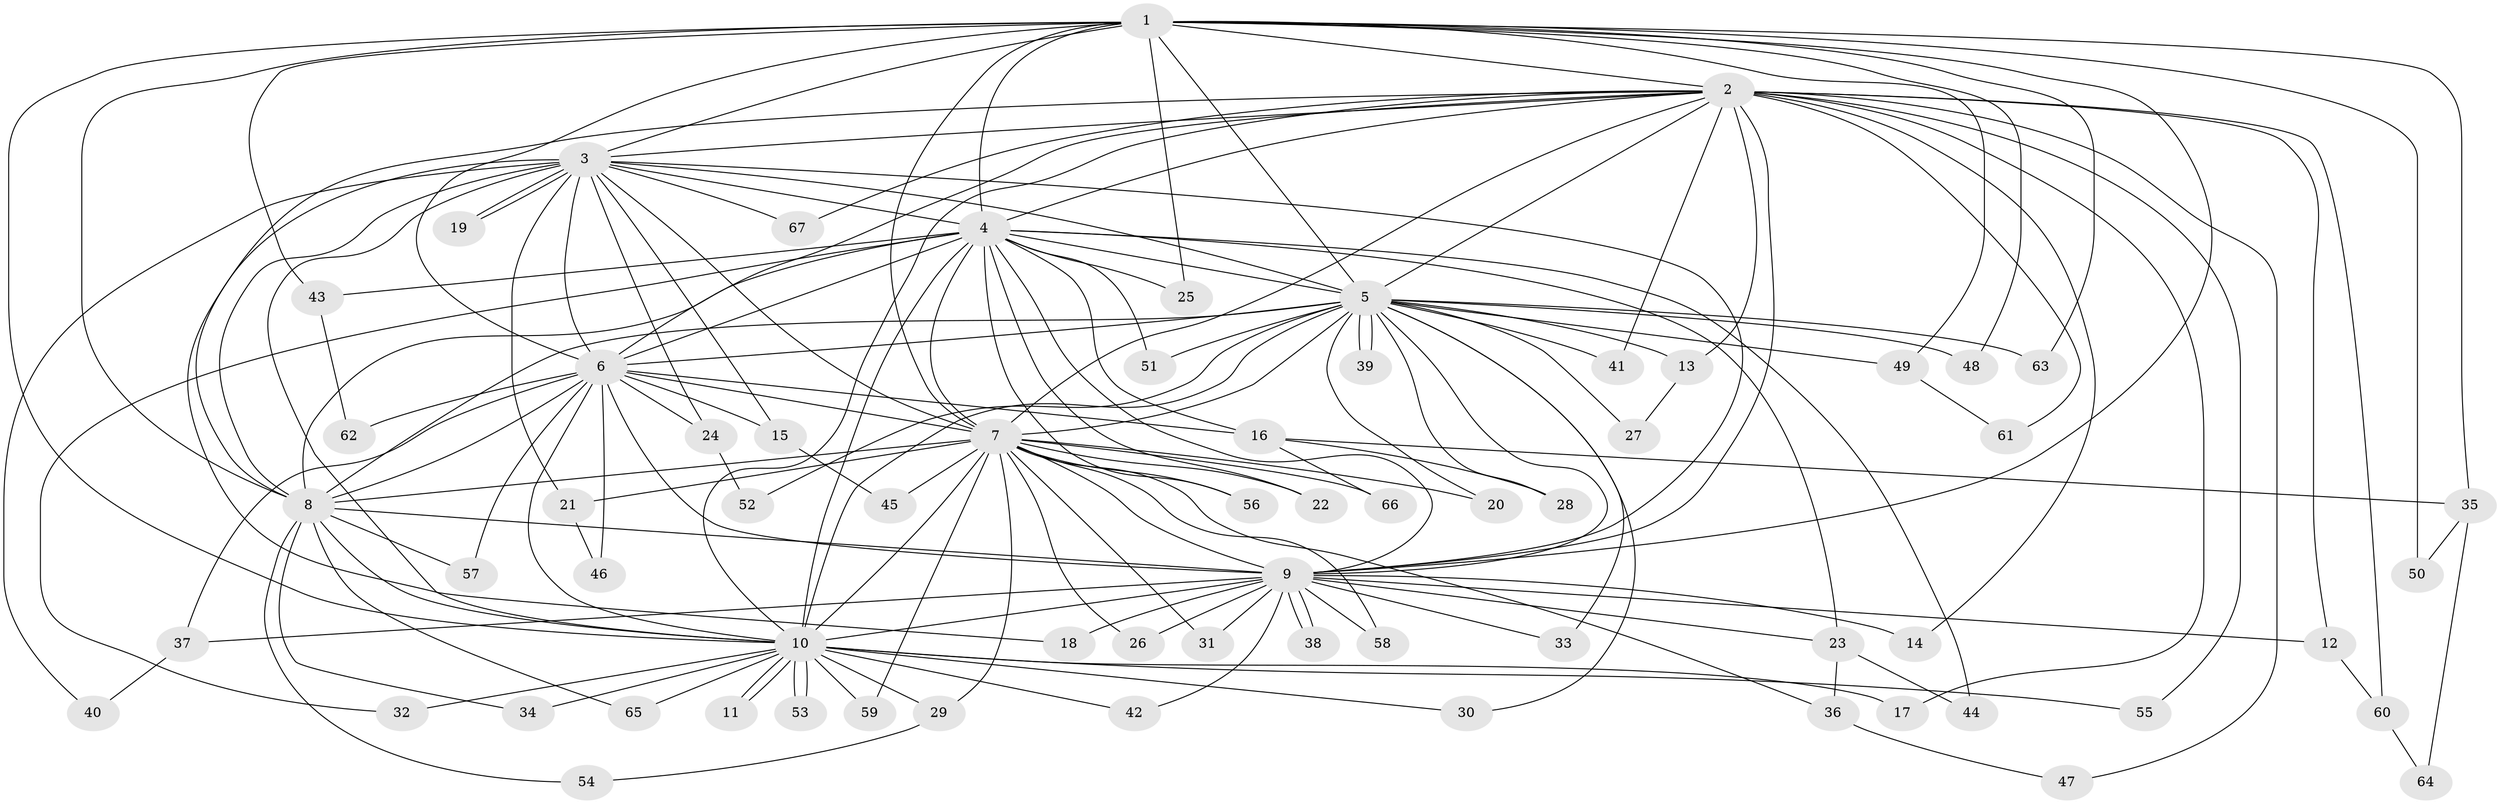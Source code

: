 // Generated by graph-tools (version 1.1) at 2025/49/03/09/25 03:49:36]
// undirected, 67 vertices, 159 edges
graph export_dot {
graph [start="1"]
  node [color=gray90,style=filled];
  1;
  2;
  3;
  4;
  5;
  6;
  7;
  8;
  9;
  10;
  11;
  12;
  13;
  14;
  15;
  16;
  17;
  18;
  19;
  20;
  21;
  22;
  23;
  24;
  25;
  26;
  27;
  28;
  29;
  30;
  31;
  32;
  33;
  34;
  35;
  36;
  37;
  38;
  39;
  40;
  41;
  42;
  43;
  44;
  45;
  46;
  47;
  48;
  49;
  50;
  51;
  52;
  53;
  54;
  55;
  56;
  57;
  58;
  59;
  60;
  61;
  62;
  63;
  64;
  65;
  66;
  67;
  1 -- 2;
  1 -- 3;
  1 -- 4;
  1 -- 5;
  1 -- 6;
  1 -- 7;
  1 -- 8;
  1 -- 9;
  1 -- 10;
  1 -- 25;
  1 -- 35;
  1 -- 43;
  1 -- 48;
  1 -- 49;
  1 -- 50;
  1 -- 63;
  2 -- 3;
  2 -- 4;
  2 -- 5;
  2 -- 6;
  2 -- 7;
  2 -- 8;
  2 -- 9;
  2 -- 10;
  2 -- 12;
  2 -- 13;
  2 -- 14;
  2 -- 17;
  2 -- 41;
  2 -- 47;
  2 -- 55;
  2 -- 60;
  2 -- 61;
  2 -- 67;
  3 -- 4;
  3 -- 5;
  3 -- 6;
  3 -- 7;
  3 -- 8;
  3 -- 9;
  3 -- 10;
  3 -- 15;
  3 -- 18;
  3 -- 19;
  3 -- 19;
  3 -- 21;
  3 -- 24;
  3 -- 40;
  3 -- 67;
  4 -- 5;
  4 -- 6;
  4 -- 7;
  4 -- 8;
  4 -- 9;
  4 -- 10;
  4 -- 16;
  4 -- 22;
  4 -- 23;
  4 -- 25;
  4 -- 32;
  4 -- 43;
  4 -- 44;
  4 -- 51;
  4 -- 56;
  5 -- 6;
  5 -- 7;
  5 -- 8;
  5 -- 9;
  5 -- 10;
  5 -- 13;
  5 -- 20;
  5 -- 27;
  5 -- 28;
  5 -- 30;
  5 -- 33;
  5 -- 39;
  5 -- 39;
  5 -- 41;
  5 -- 48;
  5 -- 49;
  5 -- 51;
  5 -- 52;
  5 -- 63;
  6 -- 7;
  6 -- 8;
  6 -- 9;
  6 -- 10;
  6 -- 15;
  6 -- 16;
  6 -- 24;
  6 -- 37;
  6 -- 46;
  6 -- 57;
  6 -- 62;
  7 -- 8;
  7 -- 9;
  7 -- 10;
  7 -- 20;
  7 -- 21;
  7 -- 22;
  7 -- 26;
  7 -- 29;
  7 -- 31;
  7 -- 36;
  7 -- 45;
  7 -- 56;
  7 -- 58;
  7 -- 59;
  7 -- 66;
  8 -- 9;
  8 -- 10;
  8 -- 34;
  8 -- 54;
  8 -- 57;
  8 -- 65;
  9 -- 10;
  9 -- 12;
  9 -- 14;
  9 -- 18;
  9 -- 23;
  9 -- 26;
  9 -- 31;
  9 -- 33;
  9 -- 37;
  9 -- 38;
  9 -- 38;
  9 -- 42;
  9 -- 58;
  10 -- 11;
  10 -- 11;
  10 -- 17;
  10 -- 29;
  10 -- 30;
  10 -- 32;
  10 -- 34;
  10 -- 42;
  10 -- 53;
  10 -- 53;
  10 -- 55;
  10 -- 59;
  10 -- 65;
  12 -- 60;
  13 -- 27;
  15 -- 45;
  16 -- 28;
  16 -- 35;
  16 -- 66;
  21 -- 46;
  23 -- 36;
  23 -- 44;
  24 -- 52;
  29 -- 54;
  35 -- 50;
  35 -- 64;
  36 -- 47;
  37 -- 40;
  43 -- 62;
  49 -- 61;
  60 -- 64;
}
